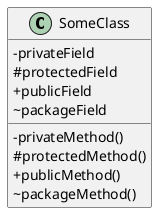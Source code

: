 @startuml
skinparam classAttributeIconSize 0

class SomeClass {
	- privateField
	# protectedField
	+ publicField
	~ packageField

	- privateMethod()
	# protectedMethod()
	+ publicMethod()
	~ packageMethod()
}
@enduml